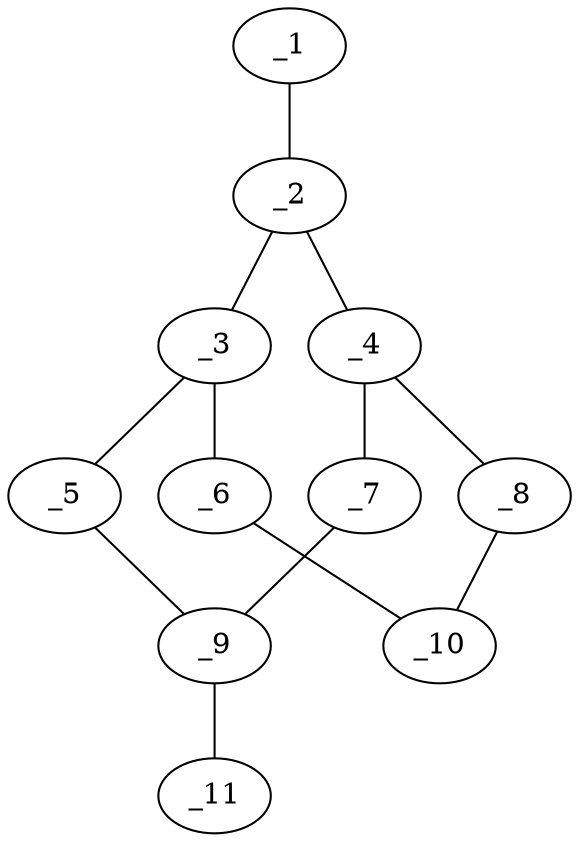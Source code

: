 graph molid145081 {
	_1	 [charge=0,
		chem=2,
		symbol="O  ",
		x="4.3369",
		y="2.0755"];
	_2	 [charge=0,
		chem=5,
		symbol="S  ",
		x="4.8369",
		y="1.2095"];
	_1 -- _2	 [valence=2];
	_3	 [charge=0,
		chem=1,
		symbol="C  ",
		x="5.5735",
		y="0.2268"];
	_2 -- _3	 [valence=1];
	_4	 [charge=0,
		chem=1,
		symbol="C  ",
		x="5.3147",
		y="-0.7391"];
	_2 -- _4	 [valence=1];
	_5	 [charge=0,
		chem=1,
		symbol="C  ",
		x="2.9706",
		y="-0.581"];
	_3 -- _5	 [valence=1];
	_6	 [charge=0,
		chem=1,
		symbol="C  ",
		x="7.4382",
		y="-0.2208"];
	_3 -- _6	 [valence=1];
	_7	 [charge=0,
		chem=1,
		symbol="C  ",
		x="3.7796",
		y="-1.9822"];
	_4 -- _7	 [valence=1];
	_8	 [charge=0,
		chem=1,
		symbol="C  ",
		x="7.0194",
		y="-1.7837"];
	_4 -- _8	 [valence=1];
	_9	 [charge=0,
		chem=1,
		symbol="C  ",
		x="2.866",
		y="-1.5755"];
	_5 -- _9	 [valence=1];
	_10	 [charge=0,
		chem=1,
		symbol="C  ",
		x="7.7966",
		y="-1.1544"];
	_6 -- _10	 [valence=1];
	_7 -- _9	 [valence=1];
	_8 -- _10	 [valence=1];
	_11	 [charge=0,
		chem=2,
		symbol="O  ",
		x=2,
		y="-2.0755"];
	_9 -- _11	 [valence=2];
}
